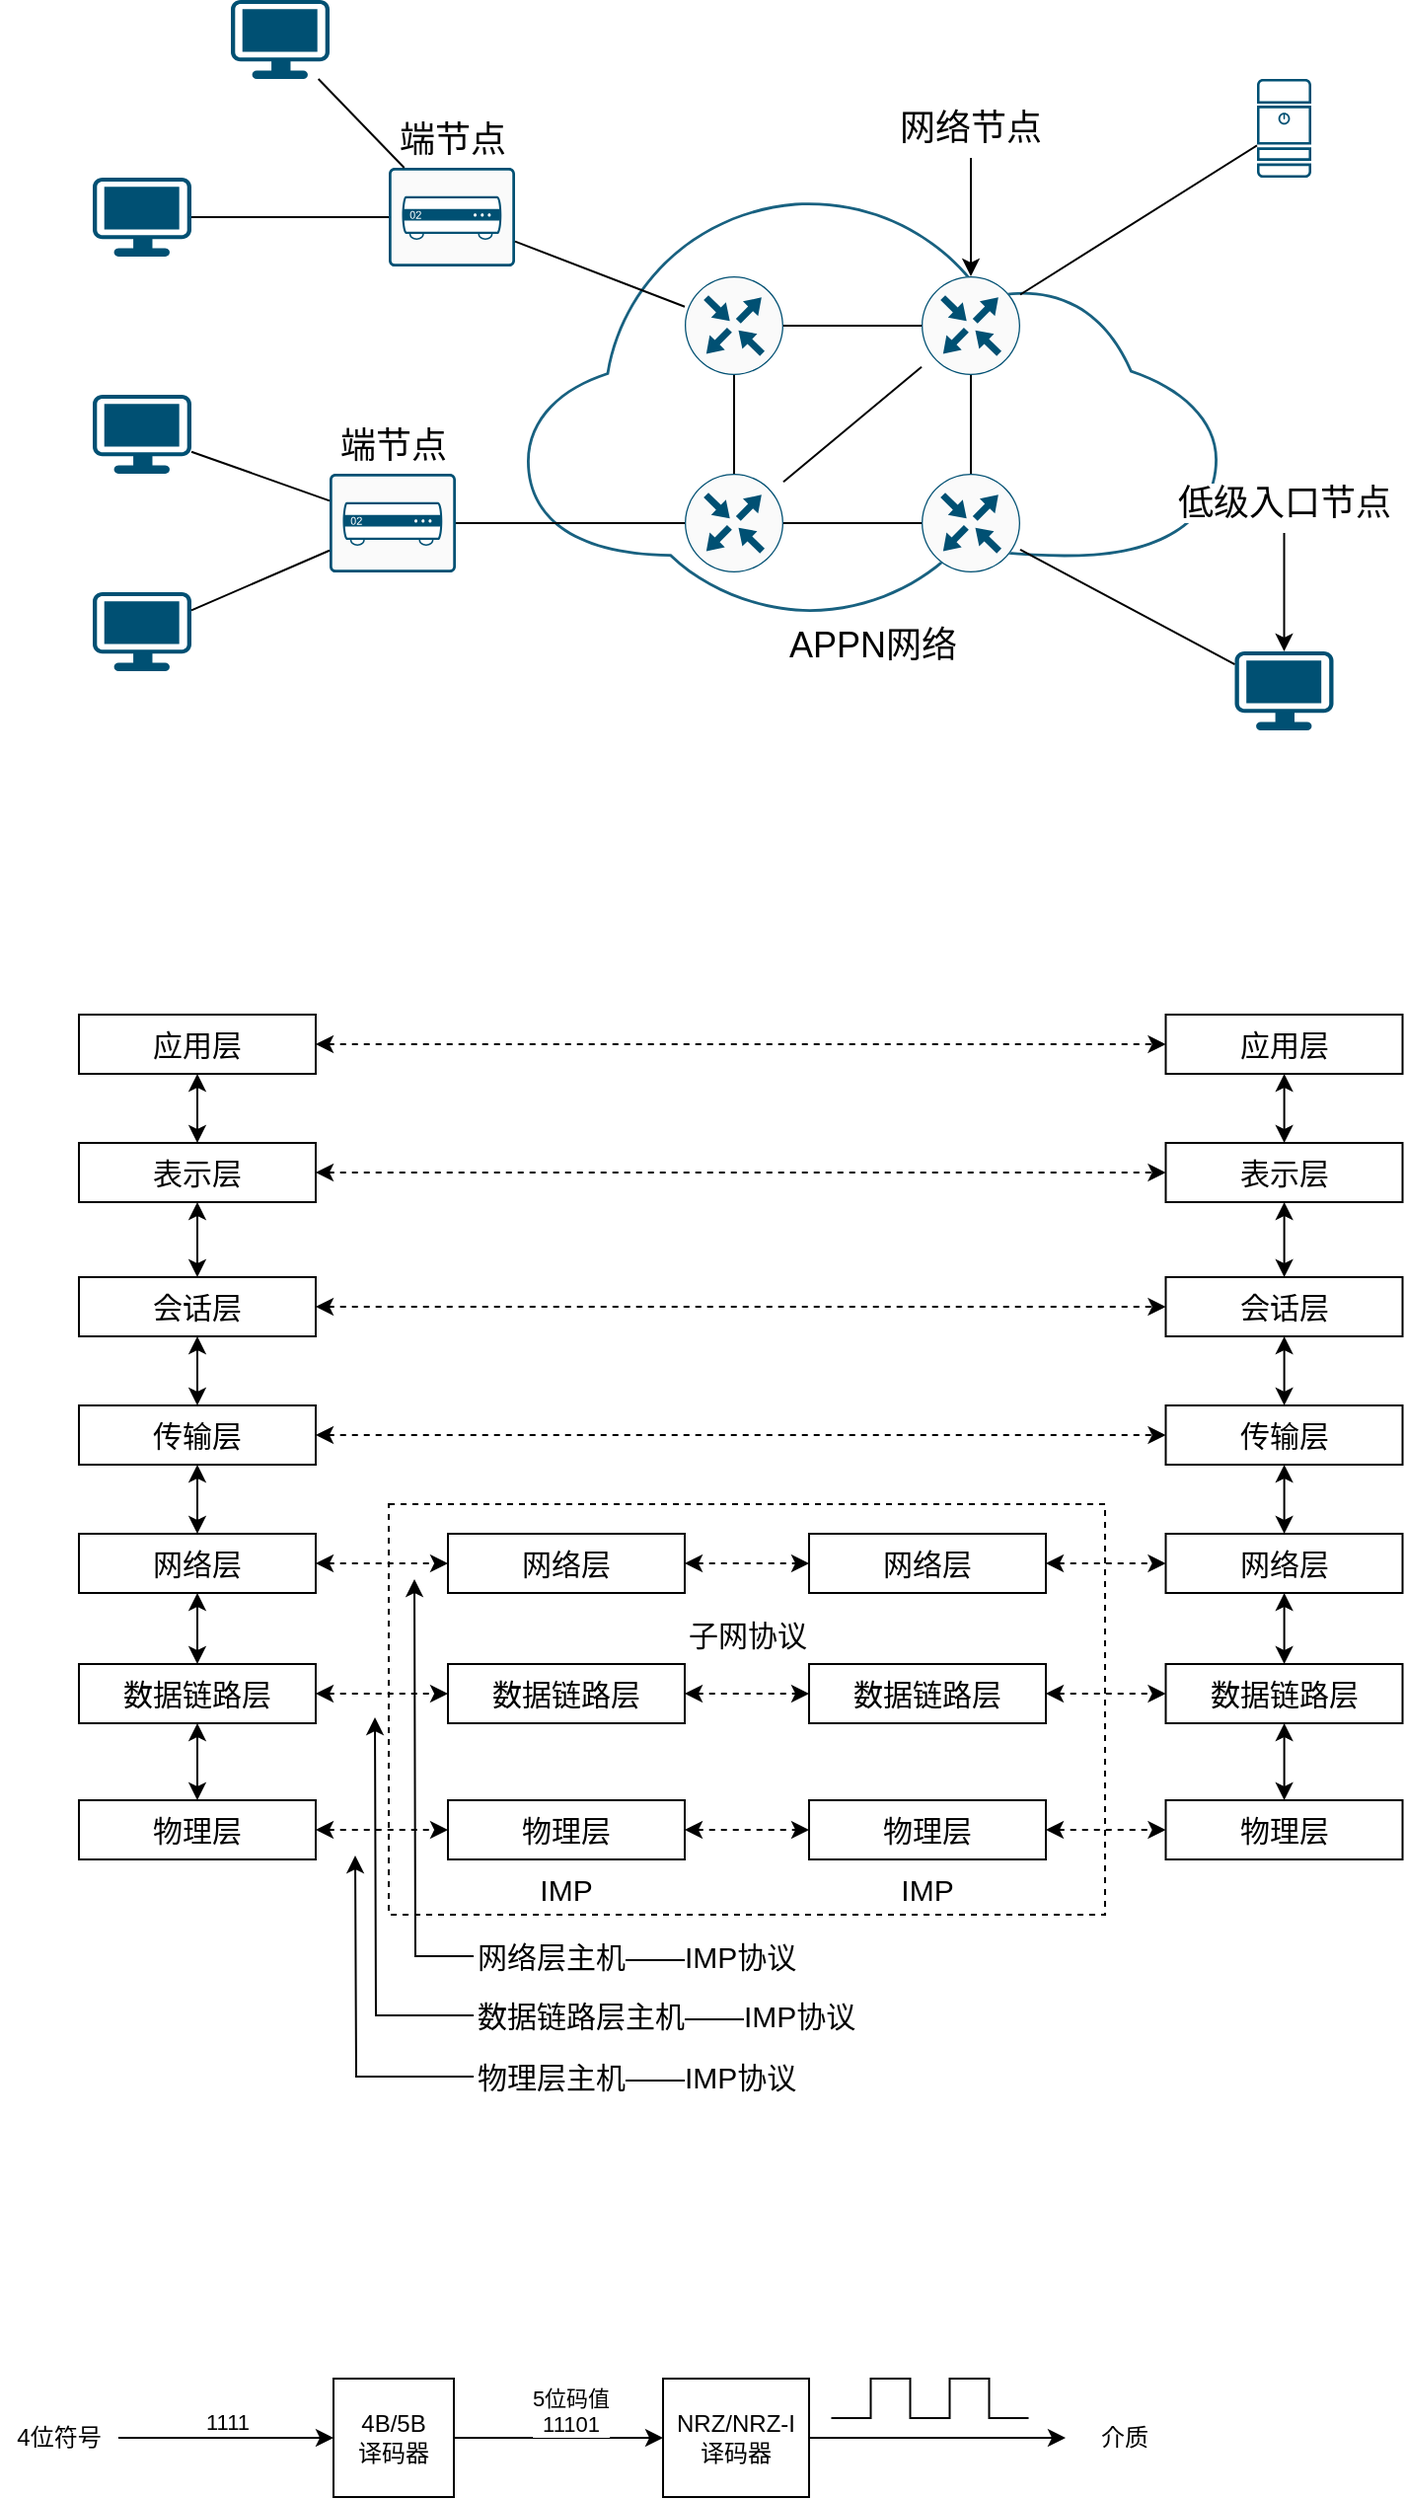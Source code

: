 <mxfile version="24.2.5" type="github">
  <diagram name="第 1 页" id="S_mht7xTaztyxqpTUcof">
    <mxGraphModel dx="1426" dy="793" grid="1" gridSize="10" guides="1" tooltips="1" connect="1" arrows="1" fold="1" page="1" pageScale="1" pageWidth="827" pageHeight="1169" math="0" shadow="0">
      <root>
        <mxCell id="0" />
        <mxCell id="1" parent="0" />
        <mxCell id="uHmtxuGX4nfNJGAG64Zc-79" value="" style="rounded=0;whiteSpace=wrap;html=1;fillColor=none;labelPosition=center;verticalLabelPosition=middle;align=center;verticalAlign=middle;dashed=1;fontSize=15;" parent="1" vertex="1">
          <mxGeometry x="247" y="802" width="363" height="208" as="geometry" />
        </mxCell>
        <mxCell id="uHmtxuGX4nfNJGAG64Zc-5" value="APPN网络" style="points=[[0,0.64,0],[0.2,0.15,0],[0.4,0.01,0],[0.79,0.25,0],[1,0.65,0],[0.8,0.86,0],[0.41,1,0],[0.16,0.86,0]];verticalLabelPosition=bottom;sketch=0;html=1;verticalAlign=top;aspect=fixed;align=center;pointerEvents=1;shape=mxgraph.cisco19.cloud;fillColor=#186180;strokeColor=none;fontSize=18;" parent="1" vertex="1">
          <mxGeometry x="317" y="140" width="350" height="210" as="geometry" />
        </mxCell>
        <mxCell id="uHmtxuGX4nfNJGAG64Zc-6" value="" style="points=[[0.03,0.03,0],[0.5,0,0],[0.97,0.03,0],[1,0.4,0],[0.97,0.745,0],[0.5,1,0],[0.03,0.745,0],[0,0.4,0]];verticalLabelPosition=bottom;sketch=0;html=1;verticalAlign=top;aspect=fixed;align=center;pointerEvents=1;shape=mxgraph.cisco19.workstation;fillColor=#005073;strokeColor=none;" parent="1" vertex="1">
          <mxGeometry x="167" y="40" width="50" height="40" as="geometry" />
        </mxCell>
        <mxCell id="uHmtxuGX4nfNJGAG64Zc-7" value="" style="points=[[0.03,0.03,0],[0.5,0,0],[0.97,0.03,0],[1,0.4,0],[0.97,0.745,0],[0.5,1,0],[0.03,0.745,0],[0,0.4,0]];verticalLabelPosition=bottom;sketch=0;html=1;verticalAlign=top;aspect=fixed;align=center;pointerEvents=1;shape=mxgraph.cisco19.workstation;fillColor=#005073;strokeColor=none;" parent="1" vertex="1">
          <mxGeometry x="97" y="130" width="50" height="40" as="geometry" />
        </mxCell>
        <mxCell id="uHmtxuGX4nfNJGAG64Zc-8" value="" style="sketch=0;points=[[0.5,0,0],[1,0.5,0],[0.5,1,0],[0,0.5,0],[0.145,0.145,0],[0.856,0.145,0],[0.855,0.856,0],[0.145,0.855,0]];verticalLabelPosition=bottom;html=1;verticalAlign=top;aspect=fixed;align=center;pointerEvents=1;shape=mxgraph.cisco19.rect;prIcon=router;fillColor=#FAFAFA;strokeColor=#005073;" parent="1" vertex="1">
          <mxGeometry x="397" y="180" width="50" height="50" as="geometry" />
        </mxCell>
        <mxCell id="uHmtxuGX4nfNJGAG64Zc-9" value="" style="sketch=0;points=[[0.5,0,0],[1,0.5,0],[0.5,1,0],[0,0.5,0],[0.145,0.145,0],[0.856,0.145,0],[0.855,0.856,0],[0.145,0.855,0]];verticalLabelPosition=bottom;html=1;verticalAlign=top;aspect=fixed;align=center;pointerEvents=1;shape=mxgraph.cisco19.rect;prIcon=router;fillColor=#FAFAFA;strokeColor=#005073;" parent="1" vertex="1">
          <mxGeometry x="397" y="280" width="50" height="50" as="geometry" />
        </mxCell>
        <mxCell id="uHmtxuGX4nfNJGAG64Zc-10" value="" style="sketch=0;points=[[0.5,0,0],[1,0.5,0],[0.5,1,0],[0,0.5,0],[0.145,0.145,0],[0.856,0.145,0],[0.855,0.856,0],[0.145,0.855,0]];verticalLabelPosition=bottom;html=1;verticalAlign=top;aspect=fixed;align=center;pointerEvents=1;shape=mxgraph.cisco19.rect;prIcon=router;fillColor=#FAFAFA;strokeColor=#005073;" parent="1" vertex="1">
          <mxGeometry x="517" y="180" width="50" height="50" as="geometry" />
        </mxCell>
        <mxCell id="uHmtxuGX4nfNJGAG64Zc-11" value="" style="sketch=0;points=[[0.5,0,0],[1,0.5,0],[0.5,1,0],[0,0.5,0],[0.145,0.145,0],[0.856,0.145,0],[0.855,0.856,0],[0.145,0.855,0]];verticalLabelPosition=bottom;html=1;verticalAlign=top;aspect=fixed;align=center;pointerEvents=1;shape=mxgraph.cisco19.rect;prIcon=router;fillColor=#FAFAFA;strokeColor=#005073;" parent="1" vertex="1">
          <mxGeometry x="517" y="280" width="50" height="50" as="geometry" />
        </mxCell>
        <mxCell id="uHmtxuGX4nfNJGAG64Zc-12" value="" style="sketch=0;points=[[0.015,0.015,0],[0.985,0.015,0],[0.985,0.985,0],[0.015,0.985,0],[0.25,0,0],[0.5,0,0],[0.75,0,0],[1,0.25,0],[1,0.5,0],[1,0.75,0],[0.75,1,0],[0.5,1,0],[0.25,1,0],[0,0.75,0],[0,0.5,0],[0,0.25,0]];verticalLabelPosition=bottom;html=1;verticalAlign=top;aspect=fixed;align=center;pointerEvents=1;shape=mxgraph.cisco19.server;fillColor=#005073;strokeColor=none;" parent="1" vertex="1">
          <mxGeometry x="687" y="80" width="27.5" height="50" as="geometry" />
        </mxCell>
        <mxCell id="uHmtxuGX4nfNJGAG64Zc-13" value="&lt;font style=&quot;font-size: 18px;&quot;&gt;端节点&lt;/font&gt;" style="sketch=0;points=[[0.015,0.015,0],[0.985,0.015,0],[0.985,0.985,0],[0.015,0.985,0],[0.25,0,0],[0.5,0,0],[0.75,0,0],[1,0.25,0],[1,0.5,0],[1,0.75,0],[0.75,1,0],[0.5,1,0],[0.25,1,0],[0,0.75,0],[0,0.5,0],[0,0.25,0]];verticalLabelPosition=top;html=1;verticalAlign=bottom;aspect=fixed;align=center;pointerEvents=1;shape=mxgraph.cisco19.rect;prIcon=set_top;fillColor=#FAFAFA;strokeColor=#005073;labelPosition=center;" parent="1" vertex="1">
          <mxGeometry x="247" y="125" width="64" height="50" as="geometry" />
        </mxCell>
        <mxCell id="uHmtxuGX4nfNJGAG64Zc-14" value="端节点" style="sketch=0;points=[[0.015,0.015,0],[0.985,0.015,0],[0.985,0.985,0],[0.015,0.985,0],[0.25,0,0],[0.5,0,0],[0.75,0,0],[1,0.25,0],[1,0.5,0],[1,0.75,0],[0.75,1,0],[0.5,1,0],[0.25,1,0],[0,0.75,0],[0,0.5,0],[0,0.25,0]];verticalLabelPosition=top;html=1;verticalAlign=bottom;aspect=fixed;align=center;pointerEvents=1;shape=mxgraph.cisco19.rect;prIcon=set_top;fillColor=#FAFAFA;strokeColor=#005073;labelPosition=center;fontSize=18;" parent="1" vertex="1">
          <mxGeometry x="217" y="280" width="64" height="50" as="geometry" />
        </mxCell>
        <mxCell id="uHmtxuGX4nfNJGAG64Zc-15" value="" style="points=[[0.03,0.03,0],[0.5,0,0],[0.97,0.03,0],[1,0.4,0],[0.97,0.745,0],[0.5,1,0],[0.03,0.745,0],[0,0.4,0]];verticalLabelPosition=bottom;sketch=0;html=1;verticalAlign=top;aspect=fixed;align=center;pointerEvents=1;shape=mxgraph.cisco19.workstation;fillColor=#005073;strokeColor=none;" parent="1" vertex="1">
          <mxGeometry x="97" y="340" width="50" height="40" as="geometry" />
        </mxCell>
        <mxCell id="uHmtxuGX4nfNJGAG64Zc-16" value="" style="points=[[0.03,0.03,0],[0.5,0,0],[0.97,0.03,0],[1,0.4,0],[0.97,0.745,0],[0.5,1,0],[0.03,0.745,0],[0,0.4,0]];verticalLabelPosition=bottom;sketch=0;html=1;verticalAlign=top;aspect=fixed;align=center;pointerEvents=1;shape=mxgraph.cisco19.workstation;fillColor=#005073;strokeColor=none;" parent="1" vertex="1">
          <mxGeometry x="97" y="240" width="50" height="40" as="geometry" />
        </mxCell>
        <mxCell id="uHmtxuGX4nfNJGAG64Zc-17" value="" style="points=[[0.03,0.03,0],[0.5,0,0],[0.97,0.03,0],[1,0.4,0],[0.97,0.745,0],[0.5,1,0],[0.03,0.745,0],[0,0.4,0]];verticalLabelPosition=bottom;sketch=0;html=1;verticalAlign=top;aspect=fixed;align=center;pointerEvents=1;shape=mxgraph.cisco19.workstation;fillColor=#005073;strokeColor=none;" parent="1" vertex="1">
          <mxGeometry x="675.75" y="370" width="50" height="40" as="geometry" />
        </mxCell>
        <mxCell id="uHmtxuGX4nfNJGAG64Zc-19" value="" style="endArrow=none;html=1;rounded=0;" parent="1" source="uHmtxuGX4nfNJGAG64Zc-11" target="uHmtxuGX4nfNJGAG64Zc-17" edge="1">
          <mxGeometry width="50" height="50" relative="1" as="geometry">
            <mxPoint x="617" y="410" as="sourcePoint" />
            <mxPoint x="667" y="360" as="targetPoint" />
          </mxGeometry>
        </mxCell>
        <mxCell id="uHmtxuGX4nfNJGAG64Zc-20" value="" style="endArrow=none;html=1;rounded=0;" parent="1" source="uHmtxuGX4nfNJGAG64Zc-9" target="uHmtxuGX4nfNJGAG64Zc-8" edge="1">
          <mxGeometry width="50" height="50" relative="1" as="geometry">
            <mxPoint x="397" y="270" as="sourcePoint" />
            <mxPoint x="447" y="220" as="targetPoint" />
          </mxGeometry>
        </mxCell>
        <mxCell id="uHmtxuGX4nfNJGAG64Zc-22" value="" style="endArrow=none;html=1;rounded=0;" parent="1" source="uHmtxuGX4nfNJGAG64Zc-8" target="uHmtxuGX4nfNJGAG64Zc-10" edge="1">
          <mxGeometry width="50" height="50" relative="1" as="geometry">
            <mxPoint x="397" y="270" as="sourcePoint" />
            <mxPoint x="447" y="220" as="targetPoint" />
          </mxGeometry>
        </mxCell>
        <mxCell id="uHmtxuGX4nfNJGAG64Zc-23" value="" style="endArrow=none;html=1;rounded=0;" parent="1" source="uHmtxuGX4nfNJGAG64Zc-10" target="uHmtxuGX4nfNJGAG64Zc-11" edge="1">
          <mxGeometry width="50" height="50" relative="1" as="geometry">
            <mxPoint x="397" y="270" as="sourcePoint" />
            <mxPoint x="447" y="220" as="targetPoint" />
          </mxGeometry>
        </mxCell>
        <mxCell id="uHmtxuGX4nfNJGAG64Zc-24" value="" style="endArrow=none;html=1;rounded=0;" parent="1" source="uHmtxuGX4nfNJGAG64Zc-9" target="uHmtxuGX4nfNJGAG64Zc-10" edge="1">
          <mxGeometry width="50" height="50" relative="1" as="geometry">
            <mxPoint x="397" y="270" as="sourcePoint" />
            <mxPoint x="447" y="220" as="targetPoint" />
          </mxGeometry>
        </mxCell>
        <mxCell id="uHmtxuGX4nfNJGAG64Zc-25" value="" style="endArrow=none;html=1;rounded=0;" parent="1" source="uHmtxuGX4nfNJGAG64Zc-9" target="uHmtxuGX4nfNJGAG64Zc-11" edge="1">
          <mxGeometry width="50" height="50" relative="1" as="geometry">
            <mxPoint x="397" y="270" as="sourcePoint" />
            <mxPoint x="447" y="220" as="targetPoint" />
          </mxGeometry>
        </mxCell>
        <mxCell id="uHmtxuGX4nfNJGAG64Zc-26" value="" style="endArrow=none;html=1;rounded=0;" parent="1" source="uHmtxuGX4nfNJGAG64Zc-13" target="uHmtxuGX4nfNJGAG64Zc-8" edge="1">
          <mxGeometry width="50" height="50" relative="1" as="geometry">
            <mxPoint x="397" y="270" as="sourcePoint" />
            <mxPoint x="447" y="220" as="targetPoint" />
          </mxGeometry>
        </mxCell>
        <mxCell id="uHmtxuGX4nfNJGAG64Zc-27" value="" style="endArrow=none;html=1;rounded=0;" parent="1" source="uHmtxuGX4nfNJGAG64Zc-14" target="uHmtxuGX4nfNJGAG64Zc-9" edge="1">
          <mxGeometry width="50" height="50" relative="1" as="geometry">
            <mxPoint x="397" y="270" as="sourcePoint" />
            <mxPoint x="447" y="220" as="targetPoint" />
          </mxGeometry>
        </mxCell>
        <mxCell id="uHmtxuGX4nfNJGAG64Zc-28" value="" style="endArrow=none;html=1;rounded=0;" parent="1" source="uHmtxuGX4nfNJGAG64Zc-12" target="uHmtxuGX4nfNJGAG64Zc-10" edge="1">
          <mxGeometry width="50" height="50" relative="1" as="geometry">
            <mxPoint x="397" y="270" as="sourcePoint" />
            <mxPoint x="447" y="220" as="targetPoint" />
          </mxGeometry>
        </mxCell>
        <mxCell id="uHmtxuGX4nfNJGAG64Zc-29" value="" style="endArrow=none;html=1;rounded=0;" parent="1" source="uHmtxuGX4nfNJGAG64Zc-16" target="uHmtxuGX4nfNJGAG64Zc-14" edge="1">
          <mxGeometry width="50" height="50" relative="1" as="geometry">
            <mxPoint x="397" y="270" as="sourcePoint" />
            <mxPoint x="447" y="220" as="targetPoint" />
          </mxGeometry>
        </mxCell>
        <mxCell id="uHmtxuGX4nfNJGAG64Zc-30" value="" style="endArrow=none;html=1;rounded=0;" parent="1" source="uHmtxuGX4nfNJGAG64Zc-15" target="uHmtxuGX4nfNJGAG64Zc-14" edge="1">
          <mxGeometry width="50" height="50" relative="1" as="geometry">
            <mxPoint x="397" y="270" as="sourcePoint" />
            <mxPoint x="447" y="220" as="targetPoint" />
          </mxGeometry>
        </mxCell>
        <mxCell id="uHmtxuGX4nfNJGAG64Zc-31" value="" style="endArrow=none;html=1;rounded=0;" parent="1" source="uHmtxuGX4nfNJGAG64Zc-7" target="uHmtxuGX4nfNJGAG64Zc-13" edge="1">
          <mxGeometry width="50" height="50" relative="1" as="geometry">
            <mxPoint x="397" y="270" as="sourcePoint" />
            <mxPoint x="447" y="220" as="targetPoint" />
          </mxGeometry>
        </mxCell>
        <mxCell id="uHmtxuGX4nfNJGAG64Zc-32" value="" style="endArrow=none;html=1;rounded=0;" parent="1" source="uHmtxuGX4nfNJGAG64Zc-6" target="uHmtxuGX4nfNJGAG64Zc-13" edge="1">
          <mxGeometry width="50" height="50" relative="1" as="geometry">
            <mxPoint x="397" y="270" as="sourcePoint" />
            <mxPoint x="447" y="220" as="targetPoint" />
          </mxGeometry>
        </mxCell>
        <mxCell id="uHmtxuGX4nfNJGAG64Zc-33" value="" style="endArrow=classic;html=1;rounded=0;" parent="1" source="uHmtxuGX4nfNJGAG64Zc-36" target="uHmtxuGX4nfNJGAG64Zc-17" edge="1">
          <mxGeometry width="50" height="50" relative="1" as="geometry">
            <mxPoint x="691" y="310" as="sourcePoint" />
            <mxPoint x="737" y="240" as="targetPoint" />
          </mxGeometry>
        </mxCell>
        <mxCell id="uHmtxuGX4nfNJGAG64Zc-36" value="&lt;span style=&quot;font-size: 18px; text-wrap: nowrap; background-color: rgb(255, 255, 255);&quot;&gt;低级入口节点&lt;/span&gt;" style="text;html=1;align=center;verticalAlign=middle;whiteSpace=wrap;rounded=0;fontSize=18;" parent="1" vertex="1">
          <mxGeometry x="670.75" y="280" width="60" height="30" as="geometry" />
        </mxCell>
        <mxCell id="uHmtxuGX4nfNJGAG64Zc-37" value="" style="endArrow=classic;html=1;rounded=0;" parent="1" source="uHmtxuGX4nfNJGAG64Zc-38" target="uHmtxuGX4nfNJGAG64Zc-10" edge="1">
          <mxGeometry width="50" height="50" relative="1" as="geometry">
            <mxPoint x="532.25" y="120" as="sourcePoint" />
            <mxPoint x="542.25" y="180" as="targetPoint" />
          </mxGeometry>
        </mxCell>
        <mxCell id="uHmtxuGX4nfNJGAG64Zc-38" value="&lt;span style=&quot;font-size: 18px; text-wrap: nowrap; background-color: rgb(255, 255, 255);&quot;&gt;网络节点&lt;/span&gt;" style="text;html=1;align=center;verticalAlign=middle;whiteSpace=wrap;rounded=0;fontSize=18;" parent="1" vertex="1">
          <mxGeometry x="512" y="90" width="60" height="30" as="geometry" />
        </mxCell>
        <mxCell id="uHmtxuGX4nfNJGAG64Zc-47" style="edgeStyle=orthogonalEdgeStyle;rounded=0;orthogonalLoop=1;jettySize=auto;html=1;startArrow=classic;startFill=1;fontSize=15;" parent="1" source="uHmtxuGX4nfNJGAG64Zc-40" target="uHmtxuGX4nfNJGAG64Zc-46" edge="1">
          <mxGeometry relative="1" as="geometry" />
        </mxCell>
        <mxCell id="uHmtxuGX4nfNJGAG64Zc-68" style="edgeStyle=orthogonalEdgeStyle;rounded=0;orthogonalLoop=1;jettySize=auto;html=1;dashed=1;startArrow=classic;startFill=1;fontSize=15;" parent="1" source="uHmtxuGX4nfNJGAG64Zc-40" target="uHmtxuGX4nfNJGAG64Zc-55" edge="1">
          <mxGeometry relative="1" as="geometry" />
        </mxCell>
        <mxCell id="uHmtxuGX4nfNJGAG64Zc-40" value="应用层" style="rounded=0;whiteSpace=wrap;html=1;fontSize=15;" parent="1" vertex="1">
          <mxGeometry x="90" y="554" width="120" height="30" as="geometry" />
        </mxCell>
        <mxCell id="uHmtxuGX4nfNJGAG64Zc-83" style="edgeStyle=orthogonalEdgeStyle;rounded=0;orthogonalLoop=1;jettySize=auto;html=1;dashed=1;startArrow=classic;startFill=1;fontSize=15;" parent="1" source="uHmtxuGX4nfNJGAG64Zc-41" target="uHmtxuGX4nfNJGAG64Zc-77" edge="1">
          <mxGeometry relative="1" as="geometry" />
        </mxCell>
        <mxCell id="uHmtxuGX4nfNJGAG64Zc-41" value="物理层" style="rounded=0;whiteSpace=wrap;html=1;fontSize=15;" parent="1" vertex="1">
          <mxGeometry x="90" y="952" width="120" height="30" as="geometry" />
        </mxCell>
        <mxCell id="uHmtxuGX4nfNJGAG64Zc-52" style="edgeStyle=orthogonalEdgeStyle;rounded=0;orthogonalLoop=1;jettySize=auto;html=1;startArrow=classic;startFill=1;fontSize=15;" parent="1" source="uHmtxuGX4nfNJGAG64Zc-42" target="uHmtxuGX4nfNJGAG64Zc-41" edge="1">
          <mxGeometry relative="1" as="geometry" />
        </mxCell>
        <mxCell id="uHmtxuGX4nfNJGAG64Zc-80" style="edgeStyle=orthogonalEdgeStyle;rounded=0;orthogonalLoop=1;jettySize=auto;html=1;dashed=1;startArrow=classic;startFill=1;fontSize=15;" parent="1" source="uHmtxuGX4nfNJGAG64Zc-42" target="uHmtxuGX4nfNJGAG64Zc-75" edge="1">
          <mxGeometry relative="1" as="geometry" />
        </mxCell>
        <mxCell id="uHmtxuGX4nfNJGAG64Zc-42" value="数据链路层" style="rounded=0;whiteSpace=wrap;html=1;fontSize=15;" parent="1" vertex="1">
          <mxGeometry x="90" y="883" width="120" height="30" as="geometry" />
        </mxCell>
        <mxCell id="uHmtxuGX4nfNJGAG64Zc-51" style="edgeStyle=orthogonalEdgeStyle;rounded=0;orthogonalLoop=1;jettySize=auto;html=1;startArrow=classic;startFill=1;fontSize=15;" parent="1" source="uHmtxuGX4nfNJGAG64Zc-43" target="uHmtxuGX4nfNJGAG64Zc-42" edge="1">
          <mxGeometry relative="1" as="geometry" />
        </mxCell>
        <mxCell id="uHmtxuGX4nfNJGAG64Zc-86" value="" style="edgeStyle=orthogonalEdgeStyle;rounded=0;orthogonalLoop=1;jettySize=auto;html=1;dashed=1;startArrow=classic;startFill=1;fontSize=15;" parent="1" source="uHmtxuGX4nfNJGAG64Zc-43" target="uHmtxuGX4nfNJGAG64Zc-73" edge="1">
          <mxGeometry relative="1" as="geometry" />
        </mxCell>
        <mxCell id="uHmtxuGX4nfNJGAG64Zc-43" value="网络层" style="rounded=0;whiteSpace=wrap;html=1;fontSize=15;" parent="1" vertex="1">
          <mxGeometry x="90" y="817" width="120" height="30" as="geometry" />
        </mxCell>
        <mxCell id="uHmtxuGX4nfNJGAG64Zc-49" style="edgeStyle=orthogonalEdgeStyle;rounded=0;orthogonalLoop=1;jettySize=auto;html=1;startArrow=classic;startFill=1;fontSize=15;" parent="1" source="uHmtxuGX4nfNJGAG64Zc-44" target="uHmtxuGX4nfNJGAG64Zc-45" edge="1">
          <mxGeometry relative="1" as="geometry" />
        </mxCell>
        <mxCell id="uHmtxuGX4nfNJGAG64Zc-50" style="edgeStyle=orthogonalEdgeStyle;rounded=0;orthogonalLoop=1;jettySize=auto;html=1;startArrow=classic;startFill=1;fontSize=15;" parent="1" source="uHmtxuGX4nfNJGAG64Zc-44" target="uHmtxuGX4nfNJGAG64Zc-43" edge="1">
          <mxGeometry relative="1" as="geometry" />
        </mxCell>
        <mxCell id="uHmtxuGX4nfNJGAG64Zc-71" style="edgeStyle=orthogonalEdgeStyle;rounded=0;orthogonalLoop=1;jettySize=auto;html=1;dashed=1;startArrow=classic;startFill=1;fontSize=15;" parent="1" source="uHmtxuGX4nfNJGAG64Zc-44" target="uHmtxuGX4nfNJGAG64Zc-63" edge="1">
          <mxGeometry relative="1" as="geometry" />
        </mxCell>
        <mxCell id="uHmtxuGX4nfNJGAG64Zc-44" value="传输层" style="rounded=0;whiteSpace=wrap;html=1;fontSize=15;" parent="1" vertex="1">
          <mxGeometry x="90" y="752" width="120" height="30" as="geometry" />
        </mxCell>
        <mxCell id="uHmtxuGX4nfNJGAG64Zc-70" style="edgeStyle=orthogonalEdgeStyle;rounded=0;orthogonalLoop=1;jettySize=auto;html=1;dashed=1;startArrow=classic;startFill=1;fontSize=15;" parent="1" source="uHmtxuGX4nfNJGAG64Zc-45" target="uHmtxuGX4nfNJGAG64Zc-64" edge="1">
          <mxGeometry relative="1" as="geometry" />
        </mxCell>
        <mxCell id="uHmtxuGX4nfNJGAG64Zc-45" value="会话层" style="rounded=0;whiteSpace=wrap;html=1;fontSize=15;" parent="1" vertex="1">
          <mxGeometry x="90" y="687" width="120" height="30" as="geometry" />
        </mxCell>
        <mxCell id="uHmtxuGX4nfNJGAG64Zc-48" style="edgeStyle=orthogonalEdgeStyle;rounded=0;orthogonalLoop=1;jettySize=auto;html=1;startArrow=classic;startFill=1;fontSize=15;" parent="1" source="uHmtxuGX4nfNJGAG64Zc-46" target="uHmtxuGX4nfNJGAG64Zc-45" edge="1">
          <mxGeometry relative="1" as="geometry" />
        </mxCell>
        <mxCell id="uHmtxuGX4nfNJGAG64Zc-69" style="edgeStyle=orthogonalEdgeStyle;rounded=0;orthogonalLoop=1;jettySize=auto;html=1;dashed=1;startArrow=classic;startFill=1;fontSize=15;" parent="1" source="uHmtxuGX4nfNJGAG64Zc-46" target="uHmtxuGX4nfNJGAG64Zc-66" edge="1">
          <mxGeometry relative="1" as="geometry" />
        </mxCell>
        <mxCell id="uHmtxuGX4nfNJGAG64Zc-46" value="表示层" style="rounded=0;whiteSpace=wrap;html=1;fontSize=15;" parent="1" vertex="1">
          <mxGeometry x="90" y="619" width="120" height="30" as="geometry" />
        </mxCell>
        <mxCell id="uHmtxuGX4nfNJGAG64Zc-54" style="edgeStyle=orthogonalEdgeStyle;rounded=0;orthogonalLoop=1;jettySize=auto;html=1;startArrow=classic;startFill=1;fontSize=15;" parent="1" source="uHmtxuGX4nfNJGAG64Zc-55" target="uHmtxuGX4nfNJGAG64Zc-66" edge="1">
          <mxGeometry relative="1" as="geometry" />
        </mxCell>
        <mxCell id="uHmtxuGX4nfNJGAG64Zc-55" value="应用层" style="rounded=0;whiteSpace=wrap;html=1;fontSize=15;" parent="1" vertex="1">
          <mxGeometry x="640.75" y="554" width="120" height="30" as="geometry" />
        </mxCell>
        <mxCell id="uHmtxuGX4nfNJGAG64Zc-56" value="物理层" style="rounded=0;whiteSpace=wrap;html=1;fontSize=15;" parent="1" vertex="1">
          <mxGeometry x="640.75" y="952" width="120" height="30" as="geometry" />
        </mxCell>
        <mxCell id="uHmtxuGX4nfNJGAG64Zc-57" style="edgeStyle=orthogonalEdgeStyle;rounded=0;orthogonalLoop=1;jettySize=auto;html=1;startArrow=classic;startFill=1;fontSize=15;" parent="1" source="uHmtxuGX4nfNJGAG64Zc-58" target="uHmtxuGX4nfNJGAG64Zc-56" edge="1">
          <mxGeometry relative="1" as="geometry" />
        </mxCell>
        <mxCell id="uHmtxuGX4nfNJGAG64Zc-58" value="数据链路层" style="rounded=0;whiteSpace=wrap;html=1;fontSize=15;" parent="1" vertex="1">
          <mxGeometry x="640.75" y="883" width="120" height="30" as="geometry" />
        </mxCell>
        <mxCell id="uHmtxuGX4nfNJGAG64Zc-59" style="edgeStyle=orthogonalEdgeStyle;rounded=0;orthogonalLoop=1;jettySize=auto;html=1;startArrow=classic;startFill=1;fontSize=15;" parent="1" source="uHmtxuGX4nfNJGAG64Zc-60" target="uHmtxuGX4nfNJGAG64Zc-58" edge="1">
          <mxGeometry relative="1" as="geometry" />
        </mxCell>
        <mxCell id="uHmtxuGX4nfNJGAG64Zc-60" value="网络层" style="rounded=0;whiteSpace=wrap;html=1;fontSize=15;" parent="1" vertex="1">
          <mxGeometry x="640.75" y="817" width="120" height="30" as="geometry" />
        </mxCell>
        <mxCell id="uHmtxuGX4nfNJGAG64Zc-61" style="edgeStyle=orthogonalEdgeStyle;rounded=0;orthogonalLoop=1;jettySize=auto;html=1;startArrow=classic;startFill=1;fontSize=15;" parent="1" source="uHmtxuGX4nfNJGAG64Zc-63" target="uHmtxuGX4nfNJGAG64Zc-64" edge="1">
          <mxGeometry relative="1" as="geometry" />
        </mxCell>
        <mxCell id="uHmtxuGX4nfNJGAG64Zc-62" style="edgeStyle=orthogonalEdgeStyle;rounded=0;orthogonalLoop=1;jettySize=auto;html=1;startArrow=classic;startFill=1;fontSize=15;" parent="1" source="uHmtxuGX4nfNJGAG64Zc-63" target="uHmtxuGX4nfNJGAG64Zc-60" edge="1">
          <mxGeometry relative="1" as="geometry" />
        </mxCell>
        <mxCell id="uHmtxuGX4nfNJGAG64Zc-63" value="传输层" style="rounded=0;whiteSpace=wrap;html=1;fontSize=15;" parent="1" vertex="1">
          <mxGeometry x="640.75" y="752" width="120" height="30" as="geometry" />
        </mxCell>
        <mxCell id="uHmtxuGX4nfNJGAG64Zc-64" value="会话层" style="rounded=0;whiteSpace=wrap;html=1;fontSize=15;" parent="1" vertex="1">
          <mxGeometry x="640.75" y="687" width="120" height="30" as="geometry" />
        </mxCell>
        <mxCell id="uHmtxuGX4nfNJGAG64Zc-65" style="edgeStyle=orthogonalEdgeStyle;rounded=0;orthogonalLoop=1;jettySize=auto;html=1;startArrow=classic;startFill=1;fontSize=15;" parent="1" source="uHmtxuGX4nfNJGAG64Zc-66" target="uHmtxuGX4nfNJGAG64Zc-64" edge="1">
          <mxGeometry relative="1" as="geometry" />
        </mxCell>
        <mxCell id="uHmtxuGX4nfNJGAG64Zc-66" value="表示层" style="rounded=0;whiteSpace=wrap;html=1;fontSize=15;" parent="1" vertex="1">
          <mxGeometry x="640.75" y="619" width="120" height="30" as="geometry" />
        </mxCell>
        <mxCell id="uHmtxuGX4nfNJGAG64Zc-87" value="" style="edgeStyle=orthogonalEdgeStyle;rounded=0;orthogonalLoop=1;jettySize=auto;html=1;dashed=1;startArrow=classic;startFill=1;fontSize=15;" parent="1" source="uHmtxuGX4nfNJGAG64Zc-73" target="uHmtxuGX4nfNJGAG64Zc-74" edge="1">
          <mxGeometry relative="1" as="geometry" />
        </mxCell>
        <mxCell id="uHmtxuGX4nfNJGAG64Zc-73" value="网络层" style="rounded=0;whiteSpace=wrap;html=1;fontSize=15;" parent="1" vertex="1">
          <mxGeometry x="277" y="817" width="120" height="30" as="geometry" />
        </mxCell>
        <mxCell id="uHmtxuGX4nfNJGAG64Zc-88" value="" style="edgeStyle=orthogonalEdgeStyle;rounded=0;orthogonalLoop=1;jettySize=auto;html=1;dashed=1;startArrow=classic;startFill=1;fontSize=15;" parent="1" source="uHmtxuGX4nfNJGAG64Zc-74" target="uHmtxuGX4nfNJGAG64Zc-60" edge="1">
          <mxGeometry relative="1" as="geometry" />
        </mxCell>
        <mxCell id="uHmtxuGX4nfNJGAG64Zc-74" value="网络层" style="rounded=0;whiteSpace=wrap;html=1;fontSize=15;" parent="1" vertex="1">
          <mxGeometry x="460" y="817" width="120" height="30" as="geometry" />
        </mxCell>
        <mxCell id="uHmtxuGX4nfNJGAG64Zc-81" style="edgeStyle=orthogonalEdgeStyle;rounded=0;orthogonalLoop=1;jettySize=auto;html=1;dashed=1;startArrow=classic;startFill=1;fontSize=15;" parent="1" source="uHmtxuGX4nfNJGAG64Zc-75" target="uHmtxuGX4nfNJGAG64Zc-76" edge="1">
          <mxGeometry relative="1" as="geometry" />
        </mxCell>
        <mxCell id="uHmtxuGX4nfNJGAG64Zc-75" value="数据链路层" style="rounded=0;whiteSpace=wrap;html=1;fontSize=15;" parent="1" vertex="1">
          <mxGeometry x="277" y="883" width="120" height="30" as="geometry" />
        </mxCell>
        <mxCell id="uHmtxuGX4nfNJGAG64Zc-82" style="edgeStyle=orthogonalEdgeStyle;rounded=0;orthogonalLoop=1;jettySize=auto;html=1;dashed=1;startArrow=classic;startFill=1;fontSize=15;" parent="1" source="uHmtxuGX4nfNJGAG64Zc-76" target="uHmtxuGX4nfNJGAG64Zc-58" edge="1">
          <mxGeometry relative="1" as="geometry" />
        </mxCell>
        <mxCell id="uHmtxuGX4nfNJGAG64Zc-76" value="数据链路层" style="rounded=0;whiteSpace=wrap;html=1;fontSize=15;" parent="1" vertex="1">
          <mxGeometry x="460" y="883" width="120" height="30" as="geometry" />
        </mxCell>
        <mxCell id="uHmtxuGX4nfNJGAG64Zc-84" style="edgeStyle=orthogonalEdgeStyle;rounded=0;orthogonalLoop=1;jettySize=auto;html=1;dashed=1;startArrow=classic;startFill=1;fontSize=15;" parent="1" source="uHmtxuGX4nfNJGAG64Zc-77" target="uHmtxuGX4nfNJGAG64Zc-78" edge="1">
          <mxGeometry relative="1" as="geometry" />
        </mxCell>
        <mxCell id="uHmtxuGX4nfNJGAG64Zc-77" value="物理层" style="rounded=0;whiteSpace=wrap;html=1;fontSize=15;" parent="1" vertex="1">
          <mxGeometry x="277" y="952" width="120" height="30" as="geometry" />
        </mxCell>
        <mxCell id="uHmtxuGX4nfNJGAG64Zc-85" style="edgeStyle=orthogonalEdgeStyle;rounded=0;orthogonalLoop=1;jettySize=auto;html=1;dashed=1;startArrow=classic;startFill=1;fontSize=15;" parent="1" source="uHmtxuGX4nfNJGAG64Zc-78" target="uHmtxuGX4nfNJGAG64Zc-56" edge="1">
          <mxGeometry relative="1" as="geometry" />
        </mxCell>
        <mxCell id="uHmtxuGX4nfNJGAG64Zc-78" value="物理层" style="rounded=0;whiteSpace=wrap;html=1;fontSize=15;" parent="1" vertex="1">
          <mxGeometry x="460" y="952" width="120" height="30" as="geometry" />
        </mxCell>
        <mxCell id="uHmtxuGX4nfNJGAG64Zc-91" value="子网协议" style="text;html=1;align=center;verticalAlign=middle;whiteSpace=wrap;rounded=0;fontSize=15;" parent="1" vertex="1">
          <mxGeometry x="392.75" y="853" width="71.5" height="30" as="geometry" />
        </mxCell>
        <mxCell id="uHmtxuGX4nfNJGAG64Zc-92" value="IMP" style="text;html=1;align=center;verticalAlign=middle;whiteSpace=wrap;rounded=0;fontSize=15;" parent="1" vertex="1">
          <mxGeometry x="307" y="982" width="60" height="30" as="geometry" />
        </mxCell>
        <mxCell id="uHmtxuGX4nfNJGAG64Zc-93" value="IMP" style="text;html=1;align=center;verticalAlign=middle;whiteSpace=wrap;rounded=0;fontSize=15;" parent="1" vertex="1">
          <mxGeometry x="490" y="982" width="60" height="30" as="geometry" />
        </mxCell>
        <mxCell id="uHmtxuGX4nfNJGAG64Zc-97" style="edgeStyle=orthogonalEdgeStyle;rounded=0;orthogonalLoop=1;jettySize=auto;html=1;fontSize=15;" parent="1" source="uHmtxuGX4nfNJGAG64Zc-94" edge="1">
          <mxGeometry relative="1" as="geometry">
            <mxPoint x="260" y="840" as="targetPoint" />
          </mxGeometry>
        </mxCell>
        <mxCell id="uHmtxuGX4nfNJGAG64Zc-94" value="网络层主机——IMP协议" style="text;html=1;align=left;verticalAlign=middle;whiteSpace=wrap;rounded=0;fontSize=15;" parent="1" vertex="1">
          <mxGeometry x="290" y="1016" width="170" height="30" as="geometry" />
        </mxCell>
        <mxCell id="uHmtxuGX4nfNJGAG64Zc-98" style="edgeStyle=orthogonalEdgeStyle;rounded=0;orthogonalLoop=1;jettySize=auto;html=1;fontSize=15;" parent="1" source="uHmtxuGX4nfNJGAG64Zc-95" edge="1">
          <mxGeometry relative="1" as="geometry">
            <mxPoint x="240" y="910" as="targetPoint" />
          </mxGeometry>
        </mxCell>
        <mxCell id="uHmtxuGX4nfNJGAG64Zc-95" value="数据链路层主机——IMP协议" style="text;html=1;align=left;verticalAlign=middle;whiteSpace=wrap;rounded=0;fontSize=15;" parent="1" vertex="1">
          <mxGeometry x="290" y="1046" width="200" height="30" as="geometry" />
        </mxCell>
        <mxCell id="uHmtxuGX4nfNJGAG64Zc-99" style="edgeStyle=orthogonalEdgeStyle;rounded=0;orthogonalLoop=1;jettySize=auto;html=1;fontSize=15;" parent="1" source="uHmtxuGX4nfNJGAG64Zc-96" edge="1">
          <mxGeometry relative="1" as="geometry">
            <mxPoint x="230" y="980" as="targetPoint" />
          </mxGeometry>
        </mxCell>
        <mxCell id="uHmtxuGX4nfNJGAG64Zc-96" value="物理层主机——IMP协议" style="text;html=1;align=left;verticalAlign=middle;whiteSpace=wrap;rounded=0;fontSize=15;" parent="1" vertex="1">
          <mxGeometry x="290" y="1077" width="170" height="30" as="geometry" />
        </mxCell>
        <mxCell id="b6bWVHCsMi5S4B5-o8xo-5" value="" style="edgeStyle=orthogonalEdgeStyle;rounded=0;orthogonalLoop=1;jettySize=auto;html=1;" edge="1" parent="1" source="b6bWVHCsMi5S4B5-o8xo-1" target="b6bWVHCsMi5S4B5-o8xo-2">
          <mxGeometry relative="1" as="geometry" />
        </mxCell>
        <mxCell id="b6bWVHCsMi5S4B5-o8xo-8" value="1111" style="edgeLabel;html=1;align=center;verticalAlign=bottom;resizable=0;points=[];" vertex="1" connectable="0" parent="b6bWVHCsMi5S4B5-o8xo-5">
          <mxGeometry relative="1" as="geometry">
            <mxPoint as="offset" />
          </mxGeometry>
        </mxCell>
        <mxCell id="b6bWVHCsMi5S4B5-o8xo-1" value="4位符号" style="text;html=1;align=center;verticalAlign=middle;whiteSpace=wrap;rounded=0;" vertex="1" parent="1">
          <mxGeometry x="50" y="1260" width="60" height="30" as="geometry" />
        </mxCell>
        <mxCell id="b6bWVHCsMi5S4B5-o8xo-6" value="" style="edgeStyle=orthogonalEdgeStyle;rounded=0;orthogonalLoop=1;jettySize=auto;html=1;" edge="1" parent="1" source="b6bWVHCsMi5S4B5-o8xo-2" target="b6bWVHCsMi5S4B5-o8xo-3">
          <mxGeometry relative="1" as="geometry" />
        </mxCell>
        <mxCell id="b6bWVHCsMi5S4B5-o8xo-9" value="&lt;div&gt;5位码值&lt;/div&gt;11101" style="edgeLabel;html=1;align=center;verticalAlign=bottom;resizable=0;points=[];" vertex="1" connectable="0" parent="b6bWVHCsMi5S4B5-o8xo-6">
          <mxGeometry x="0.113" y="-1" relative="1" as="geometry">
            <mxPoint as="offset" />
          </mxGeometry>
        </mxCell>
        <mxCell id="b6bWVHCsMi5S4B5-o8xo-2" value="4B/5B&lt;div&gt;译码器&lt;/div&gt;" style="rounded=0;whiteSpace=wrap;html=1;" vertex="1" parent="1">
          <mxGeometry x="219" y="1245" width="61" height="60" as="geometry" />
        </mxCell>
        <mxCell id="b6bWVHCsMi5S4B5-o8xo-7" value="" style="edgeStyle=orthogonalEdgeStyle;rounded=0;orthogonalLoop=1;jettySize=auto;html=1;" edge="1" parent="1" source="b6bWVHCsMi5S4B5-o8xo-3" target="b6bWVHCsMi5S4B5-o8xo-4">
          <mxGeometry relative="1" as="geometry" />
        </mxCell>
        <mxCell id="b6bWVHCsMi5S4B5-o8xo-3" value="NRZ/NRZ-I&lt;div&gt;译码器&lt;/div&gt;" style="rounded=0;whiteSpace=wrap;html=1;" vertex="1" parent="1">
          <mxGeometry x="386" y="1245" width="74" height="60" as="geometry" />
        </mxCell>
        <mxCell id="b6bWVHCsMi5S4B5-o8xo-4" value="介质" style="text;html=1;align=center;verticalAlign=middle;whiteSpace=wrap;rounded=0;" vertex="1" parent="1">
          <mxGeometry x="590" y="1260" width="60" height="30" as="geometry" />
        </mxCell>
        <mxCell id="b6bWVHCsMi5S4B5-o8xo-10" value="" style="endArrow=none;html=1;rounded=0;" edge="1" parent="1">
          <mxGeometry width="50" height="50" relative="1" as="geometry">
            <mxPoint x="471.25" y="1265" as="sourcePoint" />
            <mxPoint x="571.25" y="1265" as="targetPoint" />
            <Array as="points">
              <mxPoint x="491.25" y="1265" />
              <mxPoint x="491.25" y="1245" />
              <mxPoint x="511.25" y="1245" />
              <mxPoint x="511.25" y="1265" />
              <mxPoint x="531.25" y="1265" />
              <mxPoint x="531.25" y="1245" />
              <mxPoint x="551.25" y="1245" />
              <mxPoint x="551.25" y="1265" />
            </Array>
          </mxGeometry>
        </mxCell>
      </root>
    </mxGraphModel>
  </diagram>
</mxfile>
